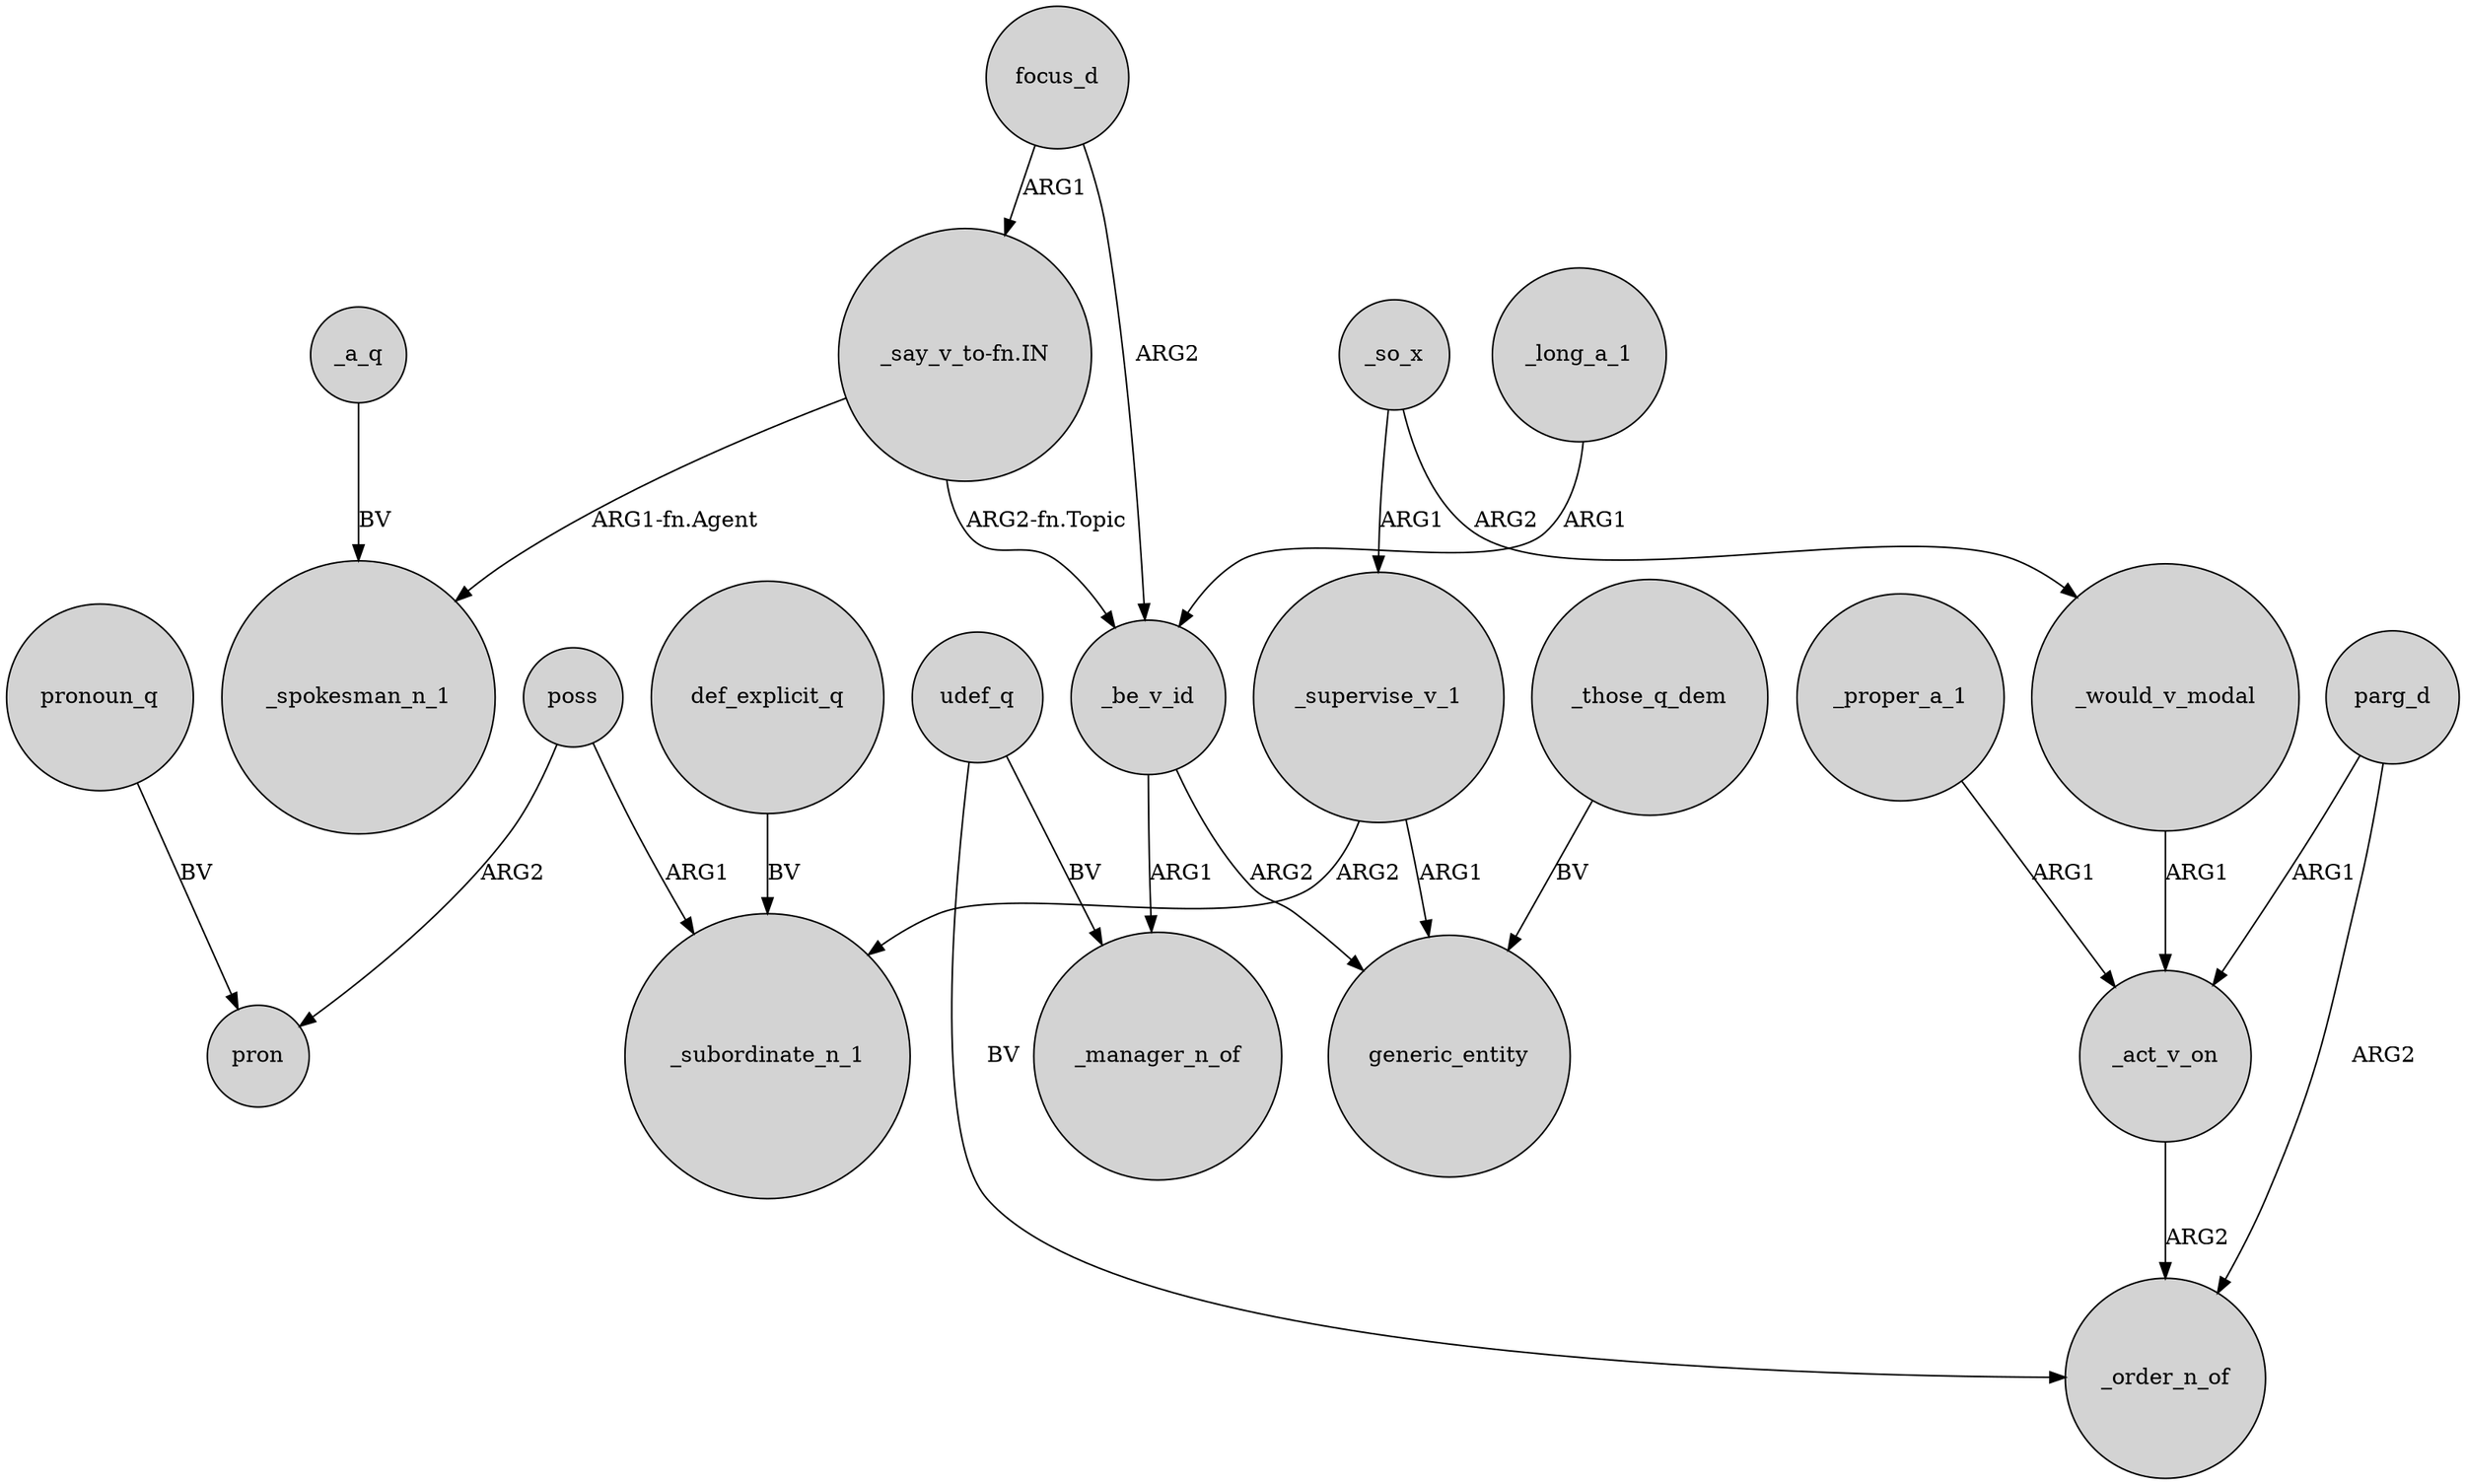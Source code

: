 digraph {
	node [shape=circle style=filled]
	focus_d -> _be_v_id [label=ARG2]
	def_explicit_q -> _subordinate_n_1 [label=BV]
	poss -> pron [label=ARG2]
	_so_x -> _would_v_modal [label=ARG2]
	udef_q -> _order_n_of [label=BV]
	_supervise_v_1 -> _subordinate_n_1 [label=ARG2]
	_would_v_modal -> _act_v_on [label=ARG1]
	_proper_a_1 -> _act_v_on [label=ARG1]
	parg_d -> _order_n_of [label=ARG2]
	_be_v_id -> generic_entity [label=ARG2]
	"_say_v_to-fn.IN" -> _be_v_id [label="ARG2-fn.Topic"]
	"_say_v_to-fn.IN" -> _spokesman_n_1 [label="ARG1-fn.Agent"]
	pronoun_q -> pron [label=BV]
	_long_a_1 -> _be_v_id [label=ARG1]
	poss -> _subordinate_n_1 [label=ARG1]
	_so_x -> _supervise_v_1 [label=ARG1]
	_be_v_id -> _manager_n_of [label=ARG1]
	parg_d -> _act_v_on [label=ARG1]
	_supervise_v_1 -> generic_entity [label=ARG1]
	_act_v_on -> _order_n_of [label=ARG2]
	udef_q -> _manager_n_of [label=BV]
	_a_q -> _spokesman_n_1 [label=BV]
	_those_q_dem -> generic_entity [label=BV]
	focus_d -> "_say_v_to-fn.IN" [label=ARG1]
}

